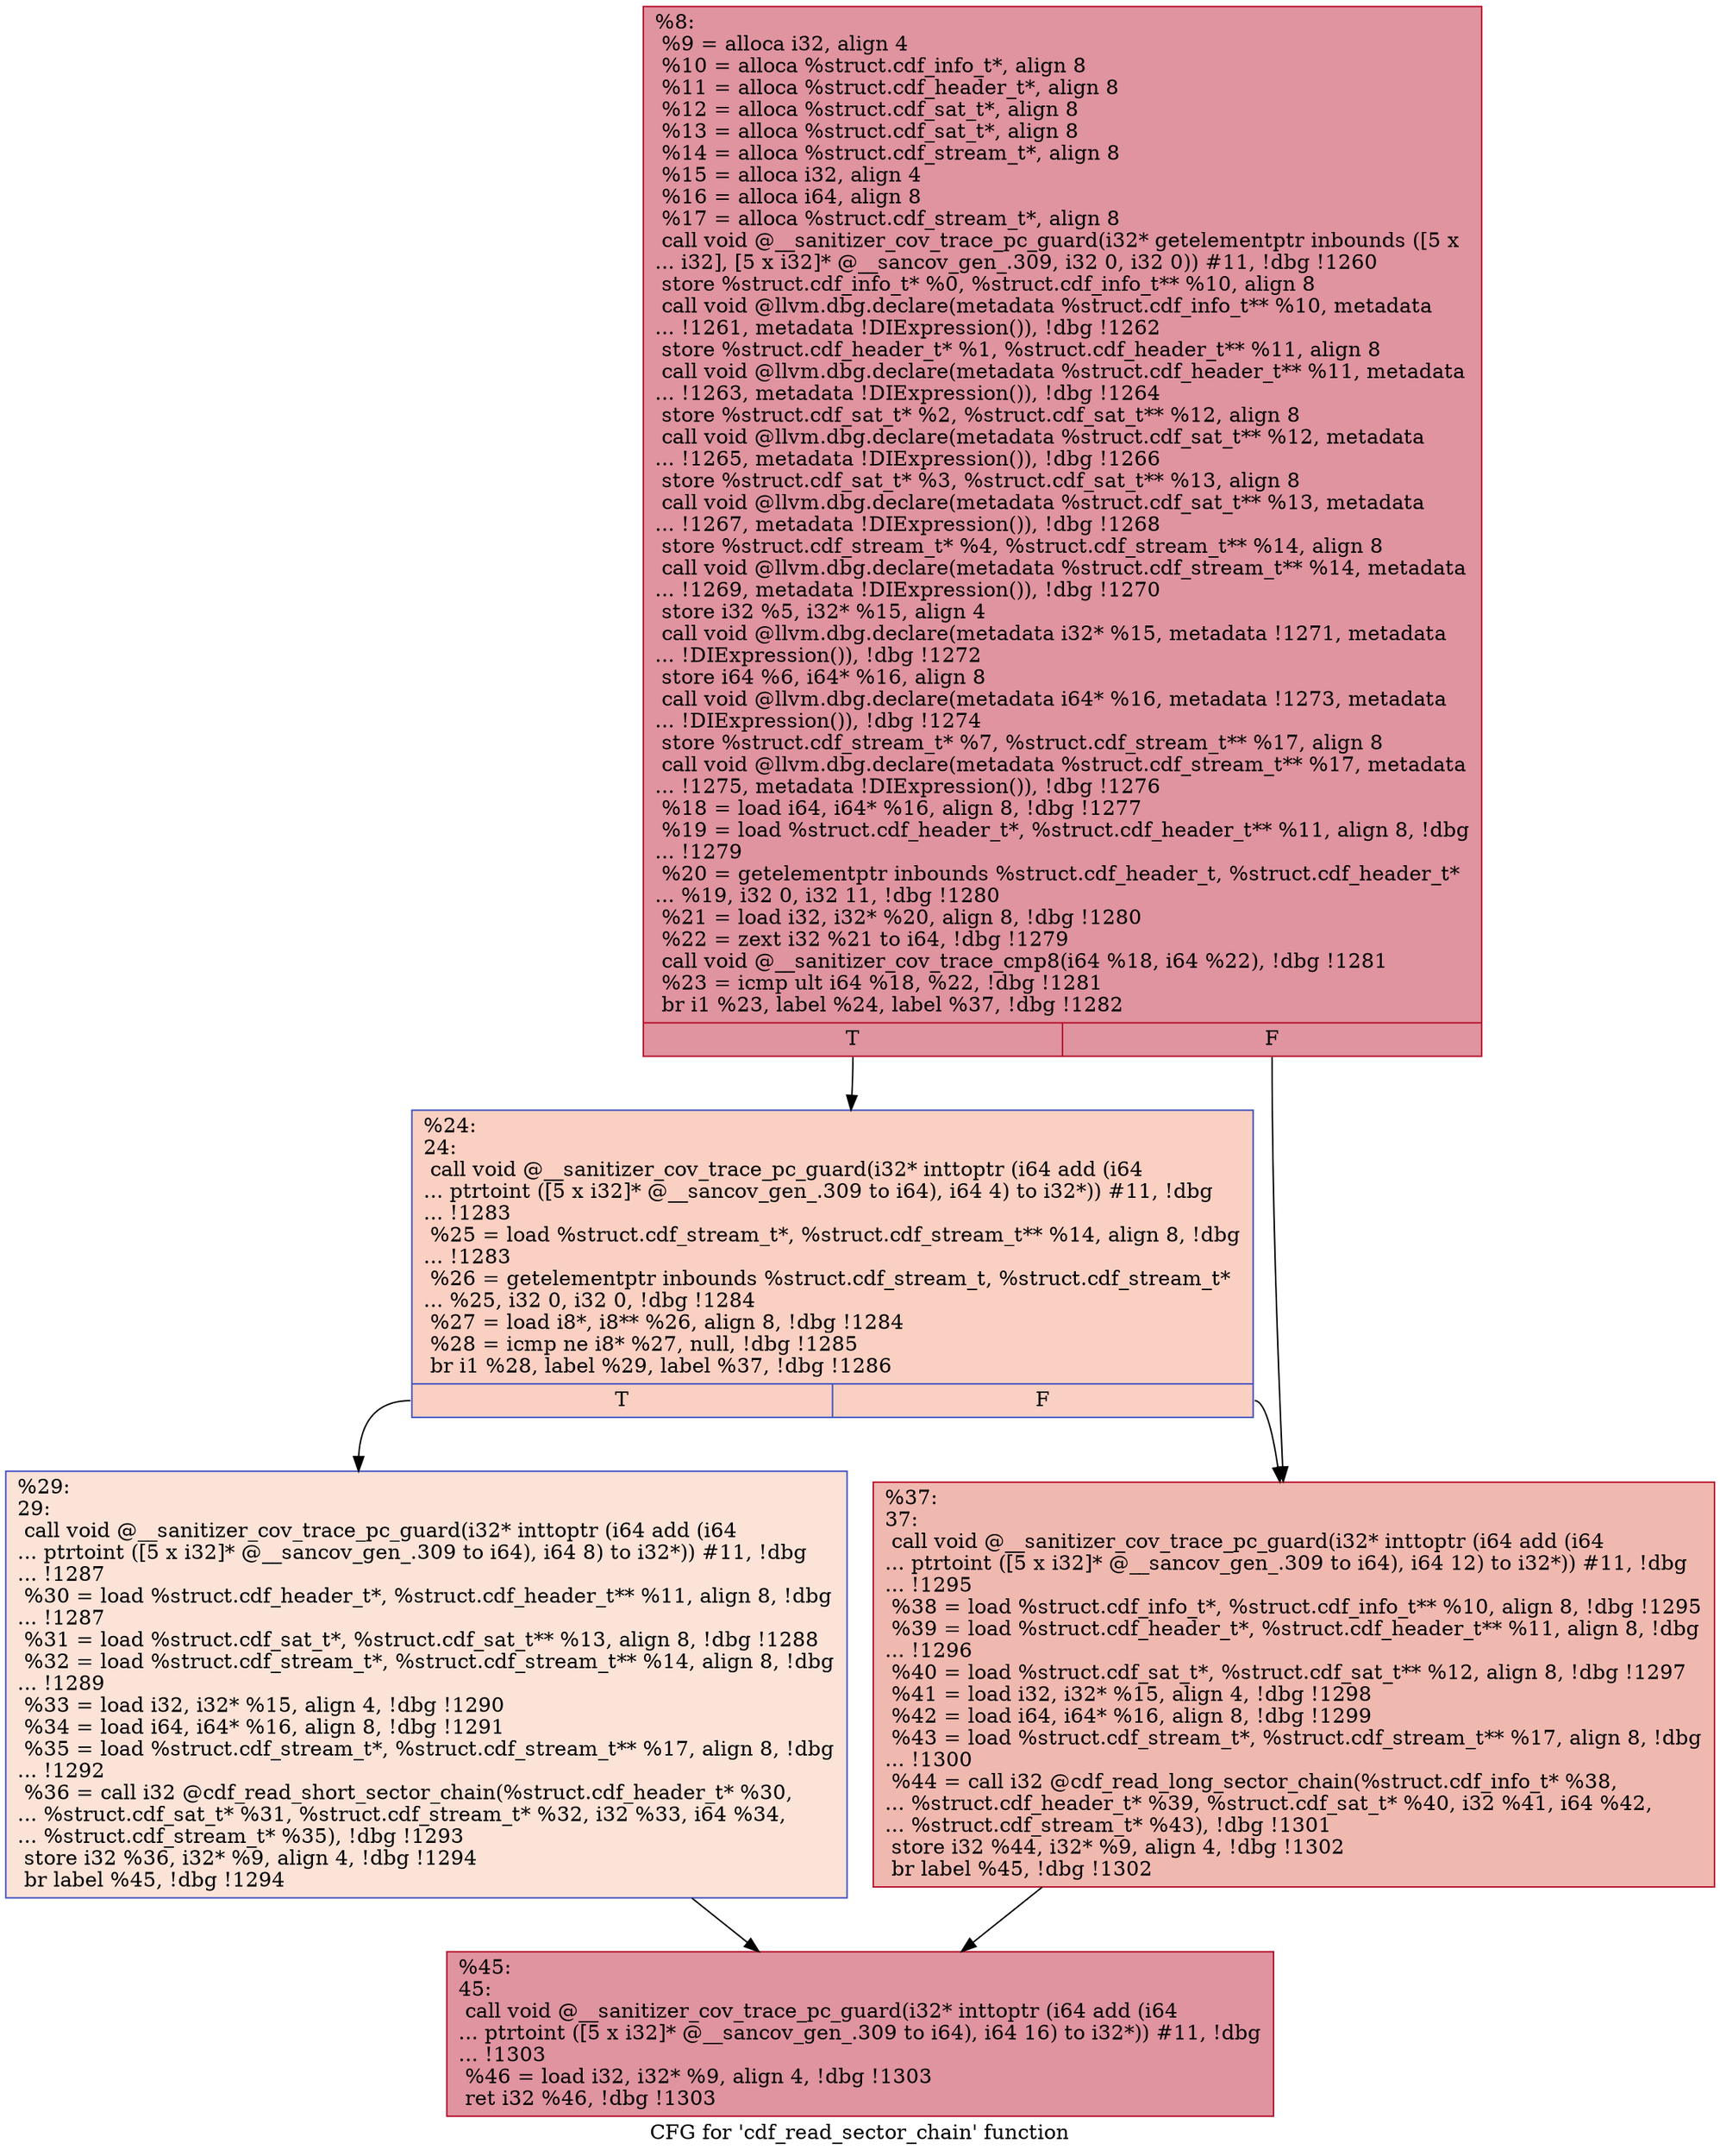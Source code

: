 digraph "CFG for 'cdf_read_sector_chain' function" {
	label="CFG for 'cdf_read_sector_chain' function";

	Node0x555555f5c150 [shape=record,color="#b70d28ff", style=filled, fillcolor="#b70d2870",label="{%8:\l  %9 = alloca i32, align 4\l  %10 = alloca %struct.cdf_info_t*, align 8\l  %11 = alloca %struct.cdf_header_t*, align 8\l  %12 = alloca %struct.cdf_sat_t*, align 8\l  %13 = alloca %struct.cdf_sat_t*, align 8\l  %14 = alloca %struct.cdf_stream_t*, align 8\l  %15 = alloca i32, align 4\l  %16 = alloca i64, align 8\l  %17 = alloca %struct.cdf_stream_t*, align 8\l  call void @__sanitizer_cov_trace_pc_guard(i32* getelementptr inbounds ([5 x\l... i32], [5 x i32]* @__sancov_gen_.309, i32 0, i32 0)) #11, !dbg !1260\l  store %struct.cdf_info_t* %0, %struct.cdf_info_t** %10, align 8\l  call void @llvm.dbg.declare(metadata %struct.cdf_info_t** %10, metadata\l... !1261, metadata !DIExpression()), !dbg !1262\l  store %struct.cdf_header_t* %1, %struct.cdf_header_t** %11, align 8\l  call void @llvm.dbg.declare(metadata %struct.cdf_header_t** %11, metadata\l... !1263, metadata !DIExpression()), !dbg !1264\l  store %struct.cdf_sat_t* %2, %struct.cdf_sat_t** %12, align 8\l  call void @llvm.dbg.declare(metadata %struct.cdf_sat_t** %12, metadata\l... !1265, metadata !DIExpression()), !dbg !1266\l  store %struct.cdf_sat_t* %3, %struct.cdf_sat_t** %13, align 8\l  call void @llvm.dbg.declare(metadata %struct.cdf_sat_t** %13, metadata\l... !1267, metadata !DIExpression()), !dbg !1268\l  store %struct.cdf_stream_t* %4, %struct.cdf_stream_t** %14, align 8\l  call void @llvm.dbg.declare(metadata %struct.cdf_stream_t** %14, metadata\l... !1269, metadata !DIExpression()), !dbg !1270\l  store i32 %5, i32* %15, align 4\l  call void @llvm.dbg.declare(metadata i32* %15, metadata !1271, metadata\l... !DIExpression()), !dbg !1272\l  store i64 %6, i64* %16, align 8\l  call void @llvm.dbg.declare(metadata i64* %16, metadata !1273, metadata\l... !DIExpression()), !dbg !1274\l  store %struct.cdf_stream_t* %7, %struct.cdf_stream_t** %17, align 8\l  call void @llvm.dbg.declare(metadata %struct.cdf_stream_t** %17, metadata\l... !1275, metadata !DIExpression()), !dbg !1276\l  %18 = load i64, i64* %16, align 8, !dbg !1277\l  %19 = load %struct.cdf_header_t*, %struct.cdf_header_t** %11, align 8, !dbg\l... !1279\l  %20 = getelementptr inbounds %struct.cdf_header_t, %struct.cdf_header_t*\l... %19, i32 0, i32 11, !dbg !1280\l  %21 = load i32, i32* %20, align 8, !dbg !1280\l  %22 = zext i32 %21 to i64, !dbg !1279\l  call void @__sanitizer_cov_trace_cmp8(i64 %18, i64 %22), !dbg !1281\l  %23 = icmp ult i64 %18, %22, !dbg !1281\l  br i1 %23, label %24, label %37, !dbg !1282\l|{<s0>T|<s1>F}}"];
	Node0x555555f5c150:s0 -> Node0x555555f5c320;
	Node0x555555f5c150:s1 -> Node0x555555f5c3c0;
	Node0x555555f5c320 [shape=record,color="#3d50c3ff", style=filled, fillcolor="#f3947570",label="{%24:\l24:                                               \l  call void @__sanitizer_cov_trace_pc_guard(i32* inttoptr (i64 add (i64\l... ptrtoint ([5 x i32]* @__sancov_gen_.309 to i64), i64 4) to i32*)) #11, !dbg\l... !1283\l  %25 = load %struct.cdf_stream_t*, %struct.cdf_stream_t** %14, align 8, !dbg\l... !1283\l  %26 = getelementptr inbounds %struct.cdf_stream_t, %struct.cdf_stream_t*\l... %25, i32 0, i32 0, !dbg !1284\l  %27 = load i8*, i8** %26, align 8, !dbg !1284\l  %28 = icmp ne i8* %27, null, !dbg !1285\l  br i1 %28, label %29, label %37, !dbg !1286\l|{<s0>T|<s1>F}}"];
	Node0x555555f5c320:s0 -> Node0x555555f5c370;
	Node0x555555f5c320:s1 -> Node0x555555f5c3c0;
	Node0x555555f5c370 [shape=record,color="#3d50c3ff", style=filled, fillcolor="#f6bfa670",label="{%29:\l29:                                               \l  call void @__sanitizer_cov_trace_pc_guard(i32* inttoptr (i64 add (i64\l... ptrtoint ([5 x i32]* @__sancov_gen_.309 to i64), i64 8) to i32*)) #11, !dbg\l... !1287\l  %30 = load %struct.cdf_header_t*, %struct.cdf_header_t** %11, align 8, !dbg\l... !1287\l  %31 = load %struct.cdf_sat_t*, %struct.cdf_sat_t** %13, align 8, !dbg !1288\l  %32 = load %struct.cdf_stream_t*, %struct.cdf_stream_t** %14, align 8, !dbg\l... !1289\l  %33 = load i32, i32* %15, align 4, !dbg !1290\l  %34 = load i64, i64* %16, align 8, !dbg !1291\l  %35 = load %struct.cdf_stream_t*, %struct.cdf_stream_t** %17, align 8, !dbg\l... !1292\l  %36 = call i32 @cdf_read_short_sector_chain(%struct.cdf_header_t* %30,\l... %struct.cdf_sat_t* %31, %struct.cdf_stream_t* %32, i32 %33, i64 %34,\l... %struct.cdf_stream_t* %35), !dbg !1293\l  store i32 %36, i32* %9, align 4, !dbg !1294\l  br label %45, !dbg !1294\l}"];
	Node0x555555f5c370 -> Node0x555555f5c410;
	Node0x555555f5c3c0 [shape=record,color="#b70d28ff", style=filled, fillcolor="#de614d70",label="{%37:\l37:                                               \l  call void @__sanitizer_cov_trace_pc_guard(i32* inttoptr (i64 add (i64\l... ptrtoint ([5 x i32]* @__sancov_gen_.309 to i64), i64 12) to i32*)) #11, !dbg\l... !1295\l  %38 = load %struct.cdf_info_t*, %struct.cdf_info_t** %10, align 8, !dbg !1295\l  %39 = load %struct.cdf_header_t*, %struct.cdf_header_t** %11, align 8, !dbg\l... !1296\l  %40 = load %struct.cdf_sat_t*, %struct.cdf_sat_t** %12, align 8, !dbg !1297\l  %41 = load i32, i32* %15, align 4, !dbg !1298\l  %42 = load i64, i64* %16, align 8, !dbg !1299\l  %43 = load %struct.cdf_stream_t*, %struct.cdf_stream_t** %17, align 8, !dbg\l... !1300\l  %44 = call i32 @cdf_read_long_sector_chain(%struct.cdf_info_t* %38,\l... %struct.cdf_header_t* %39, %struct.cdf_sat_t* %40, i32 %41, i64 %42,\l... %struct.cdf_stream_t* %43), !dbg !1301\l  store i32 %44, i32* %9, align 4, !dbg !1302\l  br label %45, !dbg !1302\l}"];
	Node0x555555f5c3c0 -> Node0x555555f5c410;
	Node0x555555f5c410 [shape=record,color="#b70d28ff", style=filled, fillcolor="#b70d2870",label="{%45:\l45:                                               \l  call void @__sanitizer_cov_trace_pc_guard(i32* inttoptr (i64 add (i64\l... ptrtoint ([5 x i32]* @__sancov_gen_.309 to i64), i64 16) to i32*)) #11, !dbg\l... !1303\l  %46 = load i32, i32* %9, align 4, !dbg !1303\l  ret i32 %46, !dbg !1303\l}"];
}
